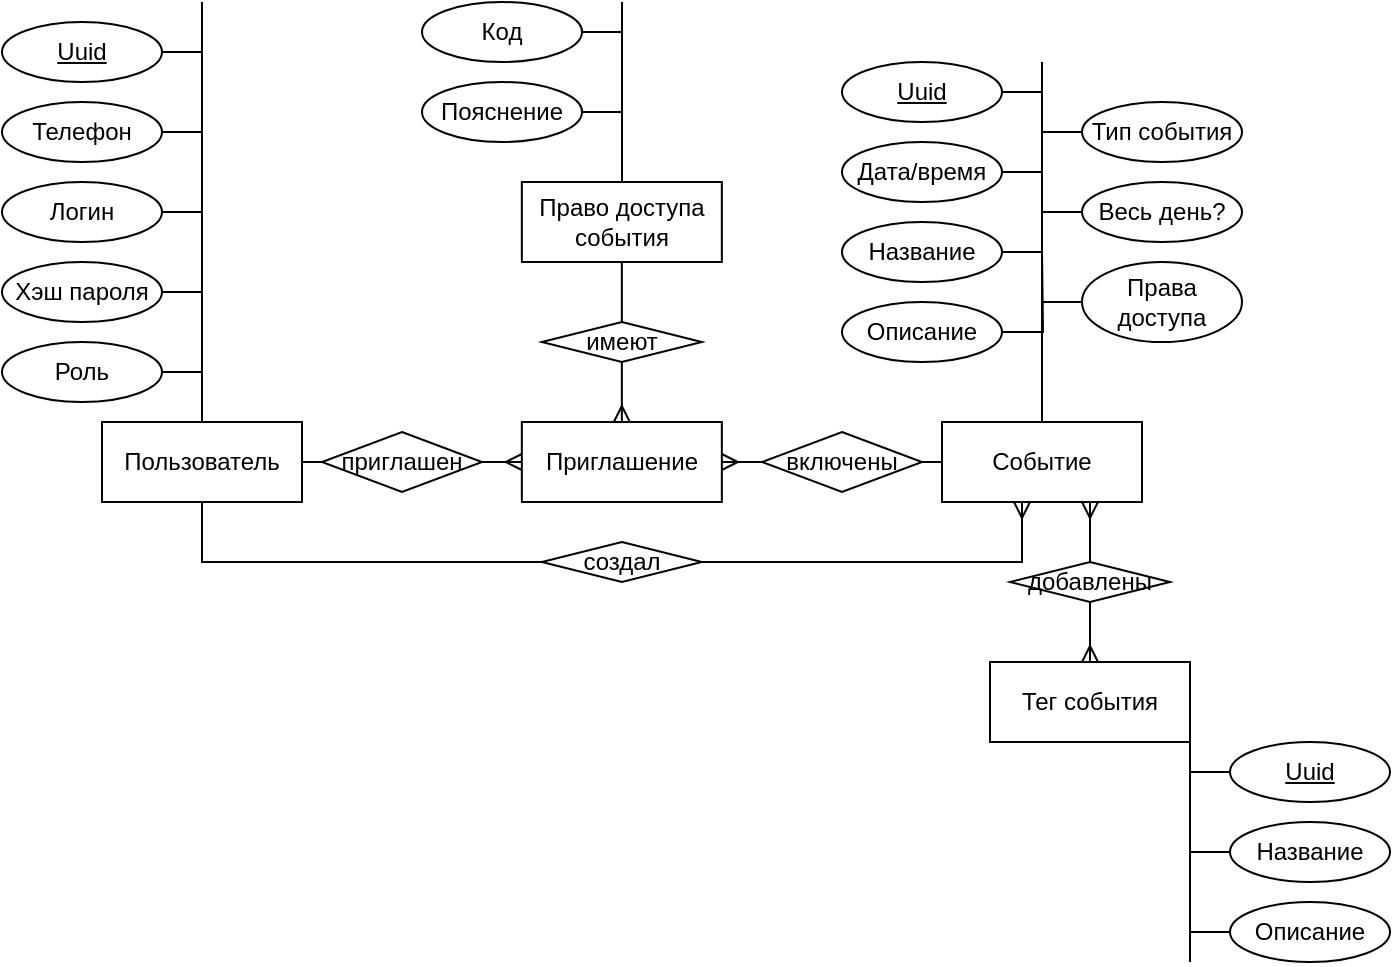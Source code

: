 <mxfile version="18.0.6" type="device"><diagram id="3clc5XoPZ-mhqxCoHTIJ" name="Страница 1"><mxGraphModel dx="1366" dy="403" grid="1" gridSize="10" guides="1" tooltips="1" connect="1" arrows="1" fold="1" page="1" pageScale="1" pageWidth="827" pageHeight="1169" math="0" shadow="0"><root><mxCell id="0"/><mxCell id="1" parent="0"/><mxCell id="U1nABxxBwy4lQERJ0g_W-11" style="edgeStyle=orthogonalEdgeStyle;rounded=0;orthogonalLoop=1;jettySize=auto;html=1;endArrow=none;endFill=0;" parent="1" source="U1nABxxBwy4lQERJ0g_W-1" edge="1"><mxGeometry relative="1" as="geometry"><mxPoint x="20" y="40" as="targetPoint"/></mxGeometry></mxCell><mxCell id="U1nABxxBwy4lQERJ0g_W-1" value="Пользователь" style="whiteSpace=wrap;html=1;align=center;" parent="1" vertex="1"><mxGeometry x="-30" y="250" width="100" height="40" as="geometry"/></mxCell><mxCell id="U1nABxxBwy4lQERJ0g_W-22" style="edgeStyle=orthogonalEdgeStyle;rounded=0;orthogonalLoop=1;jettySize=auto;html=1;endArrow=none;endFill=0;" parent="1" source="U1nABxxBwy4lQERJ0g_W-3" edge="1"><mxGeometry relative="1" as="geometry"><mxPoint x="440" y="70" as="targetPoint"/></mxGeometry></mxCell><mxCell id="U1nABxxBwy4lQERJ0g_W-3" value="Событие" style="whiteSpace=wrap;html=1;align=center;" parent="1" vertex="1"><mxGeometry x="390" y="250" width="100" height="40" as="geometry"/></mxCell><mxCell id="U1nABxxBwy4lQERJ0g_W-36" style="edgeStyle=orthogonalEdgeStyle;rounded=0;orthogonalLoop=1;jettySize=auto;html=1;endArrow=none;endFill=0;" parent="1" edge="1"><mxGeometry relative="1" as="geometry"><mxPoint x="230" y="40" as="targetPoint"/><mxPoint x="230" y="130" as="sourcePoint"/><Array as="points"><mxPoint x="230" y="120"/><mxPoint x="230" y="120"/></Array></mxGeometry></mxCell><mxCell id="U1nABxxBwy4lQERJ0g_W-4" value="Право доступа события" style="whiteSpace=wrap;html=1;align=center;" parent="1" vertex="1"><mxGeometry x="179.92" y="130" width="100" height="40" as="geometry"/></mxCell><mxCell id="U1nABxxBwy4lQERJ0g_W-6" value="" style="edgeStyle=orthogonalEdgeStyle;fontSize=12;html=1;endArrow=ERmany;rounded=0;startArrow=none;" parent="1" source="elZi6dnwR9QzlrOStF3p-16" target="elZi6dnwR9QzlrOStF3p-1" edge="1"><mxGeometry width="100" height="100" relative="1" as="geometry"><mxPoint x="520" y="440" as="sourcePoint"/><mxPoint x="620" y="340" as="targetPoint"/></mxGeometry></mxCell><mxCell id="U1nABxxBwy4lQERJ0g_W-50" style="edgeStyle=orthogonalEdgeStyle;rounded=0;orthogonalLoop=1;jettySize=auto;html=1;endArrow=none;endFill=0;" parent="1" source="U1nABxxBwy4lQERJ0g_W-7" edge="1"><mxGeometry relative="1" as="geometry"><mxPoint x="514" y="520" as="targetPoint"/><Array as="points"><mxPoint x="514" y="500"/></Array></mxGeometry></mxCell><mxCell id="U1nABxxBwy4lQERJ0g_W-7" value="Тег события" style="whiteSpace=wrap;html=1;align=center;fixDash=0;dropTarget=0;collapsible=0;expand=1;metaEdit=0;portConstraintRotation=0;movableLabel=0;allowArrows=1;" parent="1" vertex="1"><mxGeometry x="414" y="370" width="100" height="40" as="geometry"/></mxCell><mxCell id="U1nABxxBwy4lQERJ0g_W-8" value="" style="fontSize=12;html=1;endArrow=ERmany;startArrow=none;rounded=0;edgeStyle=orthogonalEdgeStyle;" parent="1" source="elZi6dnwR9QzlrOStF3p-14" target="U1nABxxBwy4lQERJ0g_W-3" edge="1"><mxGeometry width="100" height="100" relative="1" as="geometry"><mxPoint x="300" y="430" as="sourcePoint"/><mxPoint x="400" y="330" as="targetPoint"/><Array as="points"><mxPoint x="460" y="330"/><mxPoint x="460" y="330"/></Array></mxGeometry></mxCell><mxCell id="U1nABxxBwy4lQERJ0g_W-19" style="edgeStyle=orthogonalEdgeStyle;rounded=0;orthogonalLoop=1;jettySize=auto;html=1;endArrow=none;endFill=0;" parent="1" source="U1nABxxBwy4lQERJ0g_W-12" edge="1"><mxGeometry relative="1" as="geometry"><mxPoint x="20" y="105" as="targetPoint"/></mxGeometry></mxCell><mxCell id="U1nABxxBwy4lQERJ0g_W-12" value="Телефон" style="ellipse;whiteSpace=wrap;html=1;align=center;" parent="1" vertex="1"><mxGeometry x="-80" y="90" width="80" height="30" as="geometry"/></mxCell><mxCell id="U1nABxxBwy4lQERJ0g_W-18" style="edgeStyle=orthogonalEdgeStyle;rounded=0;orthogonalLoop=1;jettySize=auto;html=1;endArrow=none;endFill=0;" parent="1" source="U1nABxxBwy4lQERJ0g_W-13" edge="1"><mxGeometry relative="1" as="geometry"><mxPoint x="20" y="65.0" as="targetPoint"/></mxGeometry></mxCell><mxCell id="U1nABxxBwy4lQERJ0g_W-13" value="Uuid" style="ellipse;whiteSpace=wrap;html=1;align=center;fontStyle=4;" parent="1" vertex="1"><mxGeometry x="-80" y="50" width="80" height="30" as="geometry"/></mxCell><mxCell id="U1nABxxBwy4lQERJ0g_W-20" style="edgeStyle=orthogonalEdgeStyle;rounded=0;orthogonalLoop=1;jettySize=auto;html=1;endArrow=none;endFill=0;" parent="1" source="U1nABxxBwy4lQERJ0g_W-15" edge="1"><mxGeometry relative="1" as="geometry"><mxPoint x="20" y="145" as="targetPoint"/></mxGeometry></mxCell><mxCell id="U1nABxxBwy4lQERJ0g_W-15" value="Логин" style="ellipse;whiteSpace=wrap;html=1;align=center;" parent="1" vertex="1"><mxGeometry x="-80" y="130" width="80" height="30" as="geometry"/></mxCell><mxCell id="U1nABxxBwy4lQERJ0g_W-21" style="edgeStyle=orthogonalEdgeStyle;rounded=0;orthogonalLoop=1;jettySize=auto;html=1;endArrow=none;endFill=0;" parent="1" source="U1nABxxBwy4lQERJ0g_W-16" edge="1"><mxGeometry relative="1" as="geometry"><mxPoint x="20" y="190" as="targetPoint"/></mxGeometry></mxCell><mxCell id="U1nABxxBwy4lQERJ0g_W-16" value="Хэш пароля" style="ellipse;whiteSpace=wrap;html=1;align=center;" parent="1" vertex="1"><mxGeometry x="-80" y="170" width="80" height="30" as="geometry"/></mxCell><mxCell id="U1nABxxBwy4lQERJ0g_W-24" style="edgeStyle=orthogonalEdgeStyle;rounded=0;orthogonalLoop=1;jettySize=auto;html=1;endArrow=none;endFill=0;" parent="1" source="U1nABxxBwy4lQERJ0g_W-23" edge="1"><mxGeometry relative="1" as="geometry"><mxPoint x="440" y="85.0" as="targetPoint"/></mxGeometry></mxCell><mxCell id="U1nABxxBwy4lQERJ0g_W-23" value="Uuid" style="ellipse;whiteSpace=wrap;html=1;align=center;fontStyle=4;" parent="1" vertex="1"><mxGeometry x="340" y="70" width="80" height="30" as="geometry"/></mxCell><mxCell id="U1nABxxBwy4lQERJ0g_W-26" style="edgeStyle=orthogonalEdgeStyle;rounded=0;orthogonalLoop=1;jettySize=auto;html=1;endArrow=none;endFill=0;" parent="1" source="U1nABxxBwy4lQERJ0g_W-25" edge="1"><mxGeometry relative="1" as="geometry"><mxPoint x="440" y="125" as="targetPoint"/></mxGeometry></mxCell><mxCell id="U1nABxxBwy4lQERJ0g_W-25" value="Дата/время" style="ellipse;whiteSpace=wrap;html=1;align=center;" parent="1" vertex="1"><mxGeometry x="340" y="110" width="80" height="30" as="geometry"/></mxCell><mxCell id="U1nABxxBwy4lQERJ0g_W-28" style="edgeStyle=orthogonalEdgeStyle;rounded=0;orthogonalLoop=1;jettySize=auto;html=1;endArrow=none;endFill=0;" parent="1" source="U1nABxxBwy4lQERJ0g_W-27" edge="1"><mxGeometry relative="1" as="geometry"><mxPoint x="440" y="165" as="targetPoint"/></mxGeometry></mxCell><mxCell id="U1nABxxBwy4lQERJ0g_W-27" value="Описание" style="ellipse;whiteSpace=wrap;html=1;align=center;" parent="1" vertex="1"><mxGeometry x="340" y="190" width="80" height="30" as="geometry"/></mxCell><mxCell id="U1nABxxBwy4lQERJ0g_W-30" style="edgeStyle=orthogonalEdgeStyle;rounded=0;orthogonalLoop=1;jettySize=auto;html=1;endArrow=none;endFill=0;" parent="1" source="U1nABxxBwy4lQERJ0g_W-29" edge="1"><mxGeometry relative="1" as="geometry"><mxPoint x="440" y="165" as="targetPoint"/></mxGeometry></mxCell><mxCell id="U1nABxxBwy4lQERJ0g_W-29" value="Название" style="ellipse;whiteSpace=wrap;html=1;align=center;" parent="1" vertex="1"><mxGeometry x="340" y="150" width="80" height="30" as="geometry"/></mxCell><mxCell id="U1nABxxBwy4lQERJ0g_W-32" style="edgeStyle=orthogonalEdgeStyle;rounded=0;orthogonalLoop=1;jettySize=auto;html=1;endArrow=none;endFill=0;" parent="1" source="U1nABxxBwy4lQERJ0g_W-31" edge="1"><mxGeometry relative="1" as="geometry"><mxPoint x="440" y="105.0" as="targetPoint"/></mxGeometry></mxCell><mxCell id="U1nABxxBwy4lQERJ0g_W-31" value="Весь день?" style="ellipse;whiteSpace=wrap;html=1;align=center;" parent="1" vertex="1"><mxGeometry x="460" y="130" width="80" height="30" as="geometry"/></mxCell><mxCell id="U1nABxxBwy4lQERJ0g_W-34" style="edgeStyle=orthogonalEdgeStyle;rounded=0;orthogonalLoop=1;jettySize=auto;html=1;endArrow=none;endFill=0;" parent="1" source="U1nABxxBwy4lQERJ0g_W-33" edge="1"><mxGeometry relative="1" as="geometry"><mxPoint x="440" y="155" as="targetPoint"/></mxGeometry></mxCell><mxCell id="U1nABxxBwy4lQERJ0g_W-33" value="Права доступа" style="ellipse;whiteSpace=wrap;html=1;align=center;" parent="1" vertex="1"><mxGeometry x="460" y="170" width="80" height="40" as="geometry"/></mxCell><mxCell id="U1nABxxBwy4lQERJ0g_W-48" style="edgeStyle=orthogonalEdgeStyle;rounded=0;orthogonalLoop=1;jettySize=auto;html=1;endArrow=none;endFill=0;" parent="1" source="U1nABxxBwy4lQERJ0g_W-39" edge="1"><mxGeometry relative="1" as="geometry"><mxPoint x="230" y="55" as="targetPoint"/></mxGeometry></mxCell><mxCell id="U1nABxxBwy4lQERJ0g_W-39" value="Код" style="ellipse;whiteSpace=wrap;html=1;align=center;" parent="1" vertex="1"><mxGeometry x="130" y="40" width="80" height="30" as="geometry"/></mxCell><mxCell id="U1nABxxBwy4lQERJ0g_W-49" style="edgeStyle=orthogonalEdgeStyle;rounded=0;orthogonalLoop=1;jettySize=auto;html=1;endArrow=none;endFill=0;" parent="1" source="U1nABxxBwy4lQERJ0g_W-40" edge="1"><mxGeometry relative="1" as="geometry"><mxPoint x="230" y="100" as="targetPoint"/></mxGeometry></mxCell><mxCell id="U1nABxxBwy4lQERJ0g_W-40" value="Пояснение" style="ellipse;whiteSpace=wrap;html=1;align=center;" parent="1" vertex="1"><mxGeometry x="130" y="80" width="80" height="30" as="geometry"/></mxCell><mxCell id="U1nABxxBwy4lQERJ0g_W-45" style="edgeStyle=orthogonalEdgeStyle;rounded=0;orthogonalLoop=1;jettySize=auto;html=1;endArrow=none;endFill=0;" parent="1" source="U1nABxxBwy4lQERJ0g_W-44" edge="1"><mxGeometry relative="1" as="geometry"><mxPoint x="440" y="105" as="targetPoint"/></mxGeometry></mxCell><mxCell id="U1nABxxBwy4lQERJ0g_W-44" value="Тип события" style="ellipse;whiteSpace=wrap;html=1;align=center;" parent="1" vertex="1"><mxGeometry x="460" y="90" width="80" height="30" as="geometry"/></mxCell><mxCell id="mMBN4KxRznnDsye-dHpT-2" style="edgeStyle=orthogonalEdgeStyle;rounded=0;orthogonalLoop=1;jettySize=auto;html=1;endArrow=none;endFill=0;" parent="1" source="U1nABxxBwy4lQERJ0g_W-51" edge="1"><mxGeometry relative="1" as="geometry"><mxPoint x="514" y="425" as="targetPoint"/></mxGeometry></mxCell><mxCell id="U1nABxxBwy4lQERJ0g_W-51" value="Uuid" style="ellipse;whiteSpace=wrap;html=1;align=center;fontStyle=4;" parent="1" vertex="1"><mxGeometry x="534" y="410" width="80" height="30" as="geometry"/></mxCell><mxCell id="mMBN4KxRznnDsye-dHpT-3" style="edgeStyle=orthogonalEdgeStyle;rounded=0;orthogonalLoop=1;jettySize=auto;html=1;endArrow=none;endFill=0;" parent="1" source="U1nABxxBwy4lQERJ0g_W-52" edge="1"><mxGeometry relative="1" as="geometry"><mxPoint x="514" y="465" as="targetPoint"/></mxGeometry></mxCell><mxCell id="U1nABxxBwy4lQERJ0g_W-52" value="Название" style="ellipse;whiteSpace=wrap;html=1;align=center;" parent="1" vertex="1"><mxGeometry x="534" y="450" width="80" height="30" as="geometry"/></mxCell><mxCell id="mMBN4KxRznnDsye-dHpT-4" style="edgeStyle=orthogonalEdgeStyle;rounded=0;orthogonalLoop=1;jettySize=auto;html=1;endArrow=none;endFill=0;" parent="1" source="mMBN4KxRznnDsye-dHpT-1" edge="1"><mxGeometry relative="1" as="geometry"><mxPoint x="514" y="505" as="targetPoint"/></mxGeometry></mxCell><mxCell id="mMBN4KxRznnDsye-dHpT-1" value="Описание" style="ellipse;whiteSpace=wrap;html=1;align=center;" parent="1" vertex="1"><mxGeometry x="534" y="490" width="80" height="30" as="geometry"/></mxCell><mxCell id="elZi6dnwR9QzlrOStF3p-1" value="Приглашение" style="whiteSpace=wrap;html=1;align=center;" parent="1" vertex="1"><mxGeometry x="179.92" y="250" width="100" height="40" as="geometry"/></mxCell><mxCell id="elZi6dnwR9QzlrOStF3p-2" value="" style="edgeStyle=orthogonalEdgeStyle;fontSize=12;html=1;endArrow=ERmany;rounded=0;startArrow=none;" parent="1" source="elZi6dnwR9QzlrOStF3p-10" target="elZi6dnwR9QzlrOStF3p-1" edge="1"><mxGeometry width="100" height="100" relative="1" as="geometry"><mxPoint x="289.996" y="270.029" as="sourcePoint"/><mxPoint x="279.949" y="260" as="targetPoint"/></mxGeometry></mxCell><mxCell id="elZi6dnwR9QzlrOStF3p-3" value="" style="edgeStyle=orthogonalEdgeStyle;fontSize=12;html=1;endArrow=ERmany;rounded=0;startArrow=none;" parent="1" source="elZi6dnwR9QzlrOStF3p-7" target="elZi6dnwR9QzlrOStF3p-1" edge="1"><mxGeometry width="100" height="100" relative="1" as="geometry"><mxPoint x="430" y="280" as="sourcePoint"/><mxPoint x="370" y="280" as="targetPoint"/></mxGeometry></mxCell><mxCell id="elZi6dnwR9QzlrOStF3p-4" value="" style="edgeStyle=orthogonalEdgeStyle;fontSize=12;html=1;endArrow=ERmany;rounded=0;startArrow=none;" parent="1" source="elZi6dnwR9QzlrOStF3p-9" target="U1nABxxBwy4lQERJ0g_W-3" edge="1"><mxGeometry width="100" height="100" relative="1" as="geometry"><mxPoint x="180" y="280" as="sourcePoint"/><mxPoint x="230" y="280" as="targetPoint"/><Array as="points"><mxPoint x="430" y="320"/></Array></mxGeometry></mxCell><mxCell id="elZi6dnwR9QzlrOStF3p-7" value="приглашен" style="shape=rhombus;perimeter=rhombusPerimeter;whiteSpace=wrap;html=1;align=center;" parent="1" vertex="1"><mxGeometry x="80" y="255" width="80" height="30" as="geometry"/></mxCell><mxCell id="elZi6dnwR9QzlrOStF3p-8" value="" style="edgeStyle=orthogonalEdgeStyle;fontSize=12;html=1;endArrow=none;rounded=0;" parent="1" source="U1nABxxBwy4lQERJ0g_W-1" target="elZi6dnwR9QzlrOStF3p-7" edge="1"><mxGeometry width="100" height="100" relative="1" as="geometry"><mxPoint x="70" y="270" as="sourcePoint"/><mxPoint x="220" y="270" as="targetPoint"/></mxGeometry></mxCell><mxCell id="elZi6dnwR9QzlrOStF3p-10" value="включены" style="shape=rhombus;perimeter=rhombusPerimeter;whiteSpace=wrap;html=1;align=center;" parent="1" vertex="1"><mxGeometry x="300" y="255" width="80" height="30" as="geometry"/></mxCell><mxCell id="elZi6dnwR9QzlrOStF3p-11" value="" style="edgeStyle=orthogonalEdgeStyle;fontSize=12;html=1;endArrow=none;rounded=0;" parent="1" source="U1nABxxBwy4lQERJ0g_W-3" target="elZi6dnwR9QzlrOStF3p-10" edge="1"><mxGeometry width="100" height="100" relative="1" as="geometry"><mxPoint x="390" y="270" as="sourcePoint"/><mxPoint x="290" y="270" as="targetPoint"/></mxGeometry></mxCell><mxCell id="elZi6dnwR9QzlrOStF3p-9" value="создал" style="shape=rhombus;perimeter=rhombusPerimeter;whiteSpace=wrap;html=1;align=center;" parent="1" vertex="1"><mxGeometry x="189.92" y="310" width="80" height="20" as="geometry"/></mxCell><mxCell id="elZi6dnwR9QzlrOStF3p-13" value="" style="edgeStyle=orthogonalEdgeStyle;fontSize=12;html=1;endArrow=none;rounded=0;" parent="1" source="U1nABxxBwy4lQERJ0g_W-1" target="elZi6dnwR9QzlrOStF3p-9" edge="1"><mxGeometry width="100" height="100" relative="1" as="geometry"><mxPoint x="20" y="290" as="sourcePoint"/><mxPoint x="420" y="290" as="targetPoint"/><Array as="points"><mxPoint x="20" y="320"/></Array></mxGeometry></mxCell><mxCell id="elZi6dnwR9QzlrOStF3p-14" value="добавлены" style="shape=rhombus;perimeter=rhombusPerimeter;whiteSpace=wrap;html=1;align=center;" parent="1" vertex="1"><mxGeometry x="424" y="320" width="80" height="20" as="geometry"/></mxCell><mxCell id="elZi6dnwR9QzlrOStF3p-15" value="" style="fontSize=12;html=1;endArrow=none;startArrow=ERmany;rounded=0;edgeStyle=orthogonalEdgeStyle;" parent="1" source="U1nABxxBwy4lQERJ0g_W-7" target="elZi6dnwR9QzlrOStF3p-14" edge="1"><mxGeometry width="100" height="100" relative="1" as="geometry"><mxPoint x="450" y="420" as="sourcePoint"/><mxPoint x="450" y="290" as="targetPoint"/><Array as="points"><mxPoint x="460" y="390"/><mxPoint x="460" y="390"/></Array></mxGeometry></mxCell><mxCell id="elZi6dnwR9QzlrOStF3p-16" value="имеют" style="shape=rhombus;perimeter=rhombusPerimeter;whiteSpace=wrap;html=1;align=center;" parent="1" vertex="1"><mxGeometry x="189.92" y="200" width="80" height="20" as="geometry"/></mxCell><mxCell id="elZi6dnwR9QzlrOStF3p-17" value="" style="edgeStyle=orthogonalEdgeStyle;fontSize=12;html=1;endArrow=none;rounded=0;" parent="1" source="U1nABxxBwy4lQERJ0g_W-4" target="elZi6dnwR9QzlrOStF3p-16" edge="1"><mxGeometry width="100" height="100" relative="1" as="geometry"><mxPoint x="229.92" y="170" as="sourcePoint"/><mxPoint x="229.92" y="250" as="targetPoint"/></mxGeometry></mxCell><mxCell id="Ym05ww4CzHdrcXXkLa_l-2" style="edgeStyle=orthogonalEdgeStyle;rounded=0;orthogonalLoop=1;jettySize=auto;html=1;endArrow=none;endFill=0;" edge="1" parent="1" source="Ym05ww4CzHdrcXXkLa_l-1"><mxGeometry relative="1" as="geometry"><mxPoint x="20" y="225" as="targetPoint"/></mxGeometry></mxCell><mxCell id="Ym05ww4CzHdrcXXkLa_l-1" value="Роль" style="ellipse;whiteSpace=wrap;html=1;align=center;fontStyle=0;" vertex="1" parent="1"><mxGeometry x="-80" y="210" width="80" height="30" as="geometry"/></mxCell></root></mxGraphModel></diagram></mxfile>